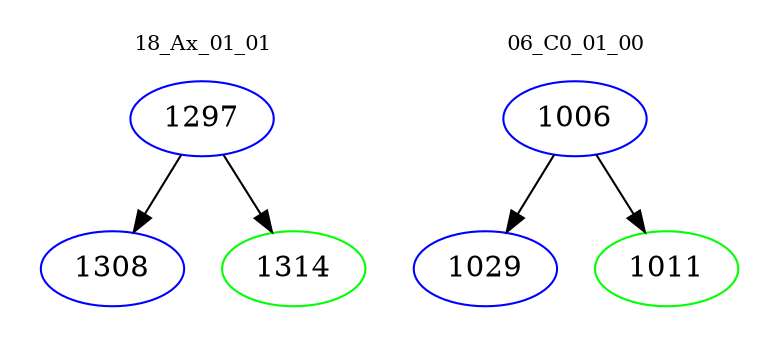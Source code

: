 digraph{
subgraph cluster_0 {
color = white
label = "18_Ax_01_01";
fontsize=10;
T0_1297 [label="1297", color="blue"]
T0_1297 -> T0_1308 [color="black"]
T0_1308 [label="1308", color="blue"]
T0_1297 -> T0_1314 [color="black"]
T0_1314 [label="1314", color="green"]
}
subgraph cluster_1 {
color = white
label = "06_C0_01_00";
fontsize=10;
T1_1006 [label="1006", color="blue"]
T1_1006 -> T1_1029 [color="black"]
T1_1029 [label="1029", color="blue"]
T1_1006 -> T1_1011 [color="black"]
T1_1011 [label="1011", color="green"]
}
}
